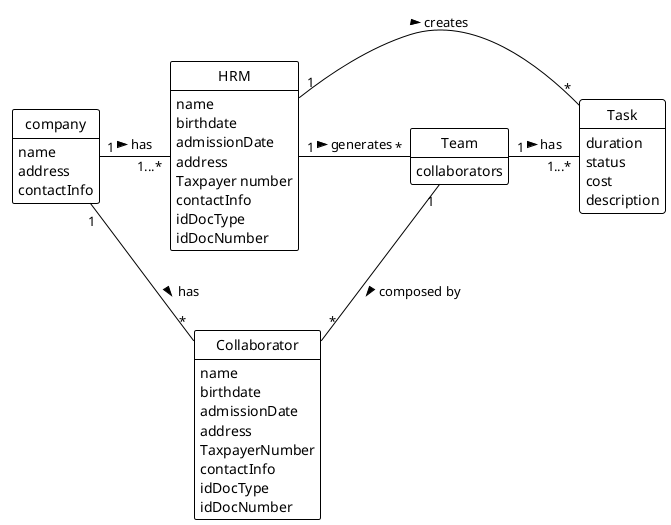 @startuml
!theme plain

'left to right direction

hide methods
hide circle

class company{
     name
     address
     contactInfo

}

class Collaborator {
     name
     birthdate
     admissionDate
     address
     TaxpayerNumber
     contactInfo
     idDocType
     idDocNumber
}

class Team{
    collaborators
}

class HRM {
    name
    birthdate
    admissionDate
    address
    Taxpayer number
    contactInfo
    idDocType
    idDocNumber
}

class Task {
    duration
    status
    cost
    description
}

company "1" - "1...*" HRM : has >
company "1" -- "*" Collaborator : has >
HRM "1" - "*" Team : generates >
Team "1" - "*" Collaborator : composed by >
Team "1" - "1...*" Task : has >
HRM "1" - "*" Task : creates  >
@enduml